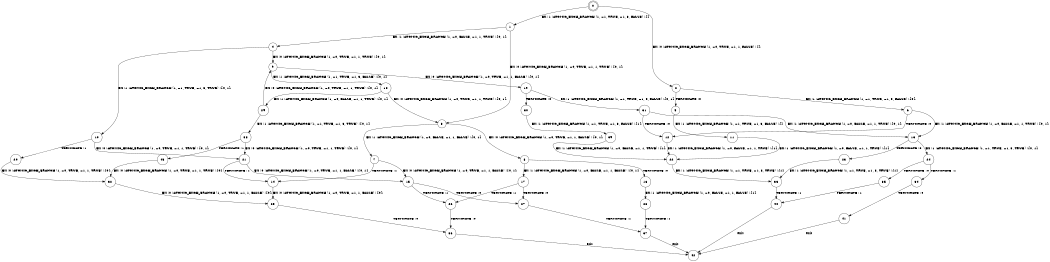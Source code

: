 digraph BCG {
size = "7, 10.5";
center = TRUE;
node [shape = circle];
0 [peripheries = 2];
0 -> 1 [label = "EX !1 !ATOMIC_EXCH_BRANCH (1, +1, TRUE, +1, 3, FALSE) !{}"];
0 -> 2 [label = "EX !0 !ATOMIC_EXCH_BRANCH (1, +0, TRUE, +1, 1, FALSE) !{}"];
1 -> 3 [label = "EX !0 !ATOMIC_EXCH_BRANCH (1, +0, TRUE, +1, 1, TRUE) !{0, 1}"];
1 -> 4 [label = "EX !1 !ATOMIC_EXCH_BRANCH (1, +0, FALSE, +1, 1, TRUE) !{0, 1}"];
2 -> 5 [label = "TERMINATE !0"];
2 -> 6 [label = "EX !1 !ATOMIC_EXCH_BRANCH (1, +1, TRUE, +1, 3, FALSE) !{0}"];
3 -> 7 [label = "EX !1 !ATOMIC_EXCH_BRANCH (1, +0, FALSE, +1, 1, FALSE) !{0, 1}"];
3 -> 8 [label = "EX !0 !ATOMIC_EXCH_BRANCH (1, +0, TRUE, +1, 1, FALSE) !{0, 1}"];
4 -> 9 [label = "EX !0 !ATOMIC_EXCH_BRANCH (1, +0, TRUE, +1, 1, TRUE) !{0, 1}"];
4 -> 10 [label = "EX !1 !ATOMIC_EXCH_BRANCH (1, +1, TRUE, +1, 3, TRUE) !{0, 1}"];
5 -> 11 [label = "EX !1 !ATOMIC_EXCH_BRANCH (1, +1, TRUE, +1, 3, FALSE) !{}"];
6 -> 12 [label = "TERMINATE !0"];
6 -> 13 [label = "EX !1 !ATOMIC_EXCH_BRANCH (1, +0, FALSE, +1, 1, TRUE) !{0, 1}"];
7 -> 14 [label = "TERMINATE !1"];
7 -> 15 [label = "EX !0 !ATOMIC_EXCH_BRANCH (1, +0, TRUE, +1, 1, FALSE) !{0, 1}"];
8 -> 16 [label = "TERMINATE !0"];
8 -> 17 [label = "EX !1 !ATOMIC_EXCH_BRANCH (1, +0, FALSE, +1, 1, FALSE) !{0, 1}"];
9 -> 18 [label = "EX !1 !ATOMIC_EXCH_BRANCH (1, +1, TRUE, +1, 3, FALSE) !{0, 1}"];
9 -> 19 [label = "EX !0 !ATOMIC_EXCH_BRANCH (1, +0, TRUE, +1, 1, FALSE) !{0, 1}"];
10 -> 20 [label = "TERMINATE !1"];
10 -> 21 [label = "EX !0 !ATOMIC_EXCH_BRANCH (1, +0, TRUE, +1, 1, TRUE) !{0, 1}"];
11 -> 22 [label = "EX !1 !ATOMIC_EXCH_BRANCH (1, +0, FALSE, +1, 1, TRUE) !{1}"];
12 -> 22 [label = "EX !1 !ATOMIC_EXCH_BRANCH (1, +0, FALSE, +1, 1, TRUE) !{1}"];
13 -> 23 [label = "TERMINATE !0"];
13 -> 24 [label = "EX !1 !ATOMIC_EXCH_BRANCH (1, +1, TRUE, +1, 3, TRUE) !{0, 1}"];
14 -> 25 [label = "EX !0 !ATOMIC_EXCH_BRANCH (1, +0, TRUE, +1, 1, FALSE) !{0}"];
15 -> 26 [label = "TERMINATE !1"];
15 -> 27 [label = "TERMINATE !0"];
16 -> 28 [label = "EX !1 !ATOMIC_EXCH_BRANCH (1, +0, FALSE, +1, 1, FALSE) !{1}"];
17 -> 26 [label = "TERMINATE !1"];
17 -> 27 [label = "TERMINATE !0"];
18 -> 29 [label = "EX !1 !ATOMIC_EXCH_BRANCH (1, +0, FALSE, +1, 1, TRUE) !{0, 1}"];
18 -> 3 [label = "EX !0 !ATOMIC_EXCH_BRANCH (1, +0, TRUE, +1, 1, TRUE) !{0, 1}"];
19 -> 30 [label = "TERMINATE !0"];
19 -> 31 [label = "EX !1 !ATOMIC_EXCH_BRANCH (1, +1, TRUE, +1, 3, FALSE) !{0, 1}"];
20 -> 32 [label = "EX !0 !ATOMIC_EXCH_BRANCH (1, +0, TRUE, +1, 1, TRUE) !{0}"];
21 -> 14 [label = "TERMINATE !1"];
21 -> 15 [label = "EX !0 !ATOMIC_EXCH_BRANCH (1, +0, TRUE, +1, 1, FALSE) !{0, 1}"];
22 -> 33 [label = "EX !1 !ATOMIC_EXCH_BRANCH (1, +1, TRUE, +1, 3, TRUE) !{1}"];
23 -> 33 [label = "EX !1 !ATOMIC_EXCH_BRANCH (1, +1, TRUE, +1, 3, TRUE) !{1}"];
24 -> 34 [label = "TERMINATE !1"];
24 -> 35 [label = "TERMINATE !0"];
25 -> 36 [label = "TERMINATE !0"];
26 -> 36 [label = "TERMINATE !0"];
27 -> 37 [label = "TERMINATE !1"];
28 -> 37 [label = "TERMINATE !1"];
29 -> 38 [label = "EX !1 !ATOMIC_EXCH_BRANCH (1, +1, TRUE, +1, 3, TRUE) !{0, 1}"];
29 -> 9 [label = "EX !0 !ATOMIC_EXCH_BRANCH (1, +0, TRUE, +1, 1, TRUE) !{0, 1}"];
30 -> 39 [label = "EX !1 !ATOMIC_EXCH_BRANCH (1, +1, TRUE, +1, 3, FALSE) !{1}"];
31 -> 12 [label = "TERMINATE !0"];
31 -> 13 [label = "EX !1 !ATOMIC_EXCH_BRANCH (1, +0, FALSE, +1, 1, TRUE) !{0, 1}"];
32 -> 25 [label = "EX !0 !ATOMIC_EXCH_BRANCH (1, +0, TRUE, +1, 1, FALSE) !{0}"];
33 -> 40 [label = "TERMINATE !1"];
34 -> 41 [label = "TERMINATE !0"];
35 -> 40 [label = "TERMINATE !1"];
36 -> 42 [label = "exit"];
37 -> 42 [label = "exit"];
38 -> 43 [label = "TERMINATE !1"];
38 -> 21 [label = "EX !0 !ATOMIC_EXCH_BRANCH (1, +0, TRUE, +1, 1, TRUE) !{0, 1}"];
39 -> 22 [label = "EX !1 !ATOMIC_EXCH_BRANCH (1, +0, FALSE, +1, 1, TRUE) !{1}"];
40 -> 42 [label = "exit"];
41 -> 42 [label = "exit"];
43 -> 32 [label = "EX !0 !ATOMIC_EXCH_BRANCH (1, +0, TRUE, +1, 1, TRUE) !{0}"];
}
